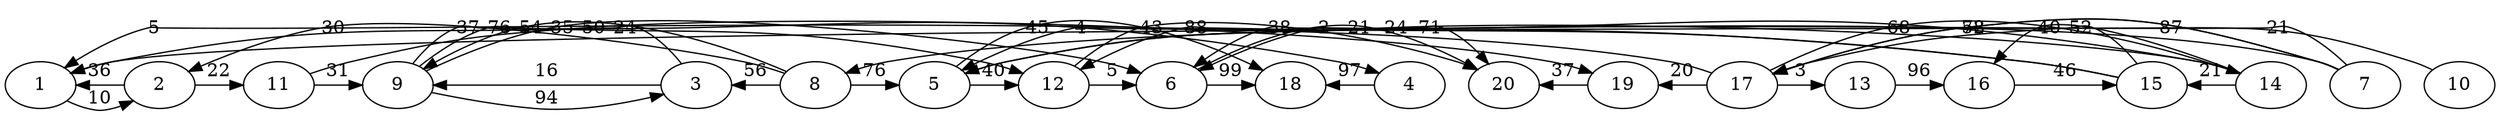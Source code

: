 // The Round Graph
digraph "1_malla_pri" {
	1 [label=1]
	2 [label=2]
	3 [label=3]
	4 [label=4]
	5 [label=5]
	6 [label=6]
	7 [label=7]
	8 [label=8]
	9 [label=9]
	10 [label=10]
	11 [label=11]
	12 [label=12]
	13 [label=13]
	14 [label=14]
	15 [label=15]
	16 [label=16]
	17 [label=17]
	18 [label=18]
	19 [label=19]
	20 [label=20]
	3 -> 1 [label=24 constraint=false]
	5 -> 20 [label=71 constraint=false]
	15 -> 12 [label=88 constraint=false]
	8 -> 9 [label=54 constraint=false]
	14 -> 16 [label=40 constraint=false]
	8 -> 5 [label=76 constraint=false]
	12 -> 6 [label=5 constraint=false]
	16 -> 15 [label=46 constraint=false]
	10 -> 1 [label=87 constraint=false]
	5 -> 12 [label=40 constraint=false]
	14 -> 15 [label=21 constraint=false]
	3 -> 9 [label=16 constraint=false]
	2 -> 1 [label=36 constraint=false]
	19 -> 20 [label=37 constraint=false]
	17 -> 13 [label=3 constraint=false]
	17 -> 1 [label=5 constraint=false]
	8 -> 2 [label=30 constraint=false]
	15 -> 5 [label=4 constraint=false]
	7 -> 17 [label=58 constraint=false]
	14 -> 6 [label=38 constraint=false]
	4 -> 18 [label=97 constraint=false]
	9 -> 6 [label=35 constraint=false]
	1 -> 2 [label=10 constraint=false]
	5 -> 18 [label=45 constraint=false]
	6 -> 20 [label=21 constraint=false]
	17 -> 14 [label=68 constraint=false]
	6 -> 18 [label=99 constraint=false]
	9 -> 4 [label=37 constraint=false]
	2 -> 11 [label=22 constraint=false]
	17 -> 19 [label=20 constraint=false]
	7 -> 8 [label=21 constraint=false]
	11 -> 9 [label=31 constraint=false]
	12 -> 20 [label=43 constraint=false]
	14 -> 5 [label=24 constraint=false]
	8 -> 3 [label=56 constraint=false]
	13 -> 16 [label=96 constraint=false]
	7 -> 6 [label=2 constraint=false]
	9 -> 12 [label=76 constraint=false]
	15 -> 17 [label=52 constraint=false]
	7 -> 17 [label=72 constraint=false]
	9 -> 3 [label=94 constraint=false]
	11 -> 19 [label=50 constraint=false]
}

